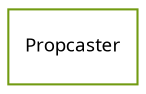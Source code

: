 strict digraph class_diagram {
  rankdir=LR;
  TypePropcaster[
    label="Propcaster",
    URL="Propcaster.html",
    tooltip="com.sekati.layout.Propcaster",
    fontname="Verdana",
    fontsize="9"
    color="#729b12"
    shape="record"
  ];
}
